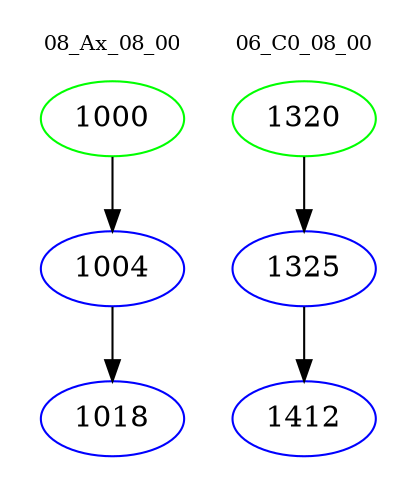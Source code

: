 digraph{
subgraph cluster_0 {
color = white
label = "08_Ax_08_00";
fontsize=10;
T0_1000 [label="1000", color="green"]
T0_1000 -> T0_1004 [color="black"]
T0_1004 [label="1004", color="blue"]
T0_1004 -> T0_1018 [color="black"]
T0_1018 [label="1018", color="blue"]
}
subgraph cluster_1 {
color = white
label = "06_C0_08_00";
fontsize=10;
T1_1320 [label="1320", color="green"]
T1_1320 -> T1_1325 [color="black"]
T1_1325 [label="1325", color="blue"]
T1_1325 -> T1_1412 [color="black"]
T1_1412 [label="1412", color="blue"]
}
}
